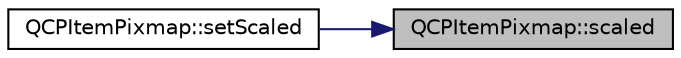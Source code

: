 digraph "QCPItemPixmap::scaled"
{
 // LATEX_PDF_SIZE
  edge [fontname="Helvetica",fontsize="10",labelfontname="Helvetica",labelfontsize="10"];
  node [fontname="Helvetica",fontsize="10",shape=record];
  rankdir="RL";
  Node1 [label="QCPItemPixmap::scaled",height=0.2,width=0.4,color="black", fillcolor="grey75", style="filled", fontcolor="black",tooltip=" "];
  Node1 -> Node2 [dir="back",color="midnightblue",fontsize="10",style="solid",fontname="Helvetica"];
  Node2 [label="QCPItemPixmap::setScaled",height=0.2,width=0.4,color="black", fillcolor="white", style="filled",URL="$classQCPItemPixmap.html#ab4d44529a1c6c8d37d0ea7560e042777",tooltip=" "];
}
